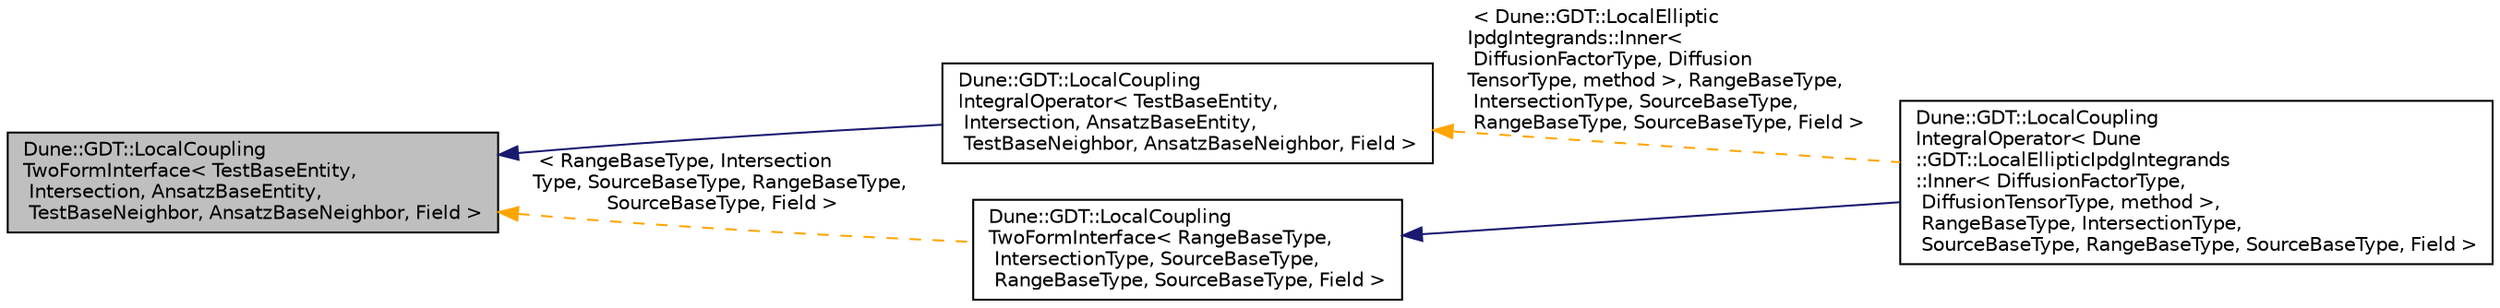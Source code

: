 digraph "Dune::GDT::LocalCouplingTwoFormInterface&lt; TestBaseEntity, Intersection, AnsatzBaseEntity, TestBaseNeighbor, AnsatzBaseNeighbor, Field &gt;"
{
  edge [fontname="Helvetica",fontsize="10",labelfontname="Helvetica",labelfontsize="10"];
  node [fontname="Helvetica",fontsize="10",shape=record];
  rankdir="LR";
  Node0 [label="Dune::GDT::LocalCoupling\lTwoFormInterface\< TestBaseEntity,\l Intersection, AnsatzBaseEntity,\l TestBaseNeighbor, AnsatzBaseNeighbor, Field \>",height=0.2,width=0.4,color="black", fillcolor="grey75", style="filled", fontcolor="black"];
  Node0 -> Node1 [dir="back",color="midnightblue",fontsize="10",style="solid",fontname="Helvetica"];
  Node1 [label="Dune::GDT::LocalCoupling\lIntegralOperator\< TestBaseEntity,\l Intersection, AnsatzBaseEntity,\l TestBaseNeighbor, AnsatzBaseNeighbor, Field \>",height=0.2,width=0.4,color="black", fillcolor="white", style="filled",URL="$a01680.html"];
  Node1 -> Node2 [dir="back",color="orange",fontsize="10",style="dashed",label=" \< Dune::GDT::LocalElliptic\lIpdgIntegrands::Inner\<\l DiffusionFactorType, Diffusion\lTensorType, method \>, RangeBaseType,\l IntersectionType, SourceBaseType,\l RangeBaseType, SourceBaseType, Field \>" ,fontname="Helvetica"];
  Node2 [label="Dune::GDT::LocalCoupling\lIntegralOperator\< Dune\l::GDT::LocalEllipticIpdgIntegrands\l::Inner\< DiffusionFactorType,\l DiffusionTensorType, method \>,\l RangeBaseType, IntersectionType,\l SourceBaseType, RangeBaseType, SourceBaseType, Field \>",height=0.2,width=0.4,color="black", fillcolor="white", style="filled",URL="$a01680.html"];
  Node0 -> Node3 [dir="back",color="orange",fontsize="10",style="dashed",label=" \< RangeBaseType, Intersection\lType, SourceBaseType, RangeBaseType,\l SourceBaseType, Field \>" ,fontname="Helvetica"];
  Node3 [label="Dune::GDT::LocalCoupling\lTwoFormInterface\< RangeBaseType,\l IntersectionType, SourceBaseType,\l RangeBaseType, SourceBaseType, Field \>",height=0.2,width=0.4,color="black", fillcolor="white", style="filled",URL="$a01716.html"];
  Node3 -> Node2 [dir="back",color="midnightblue",fontsize="10",style="solid",fontname="Helvetica"];
}
